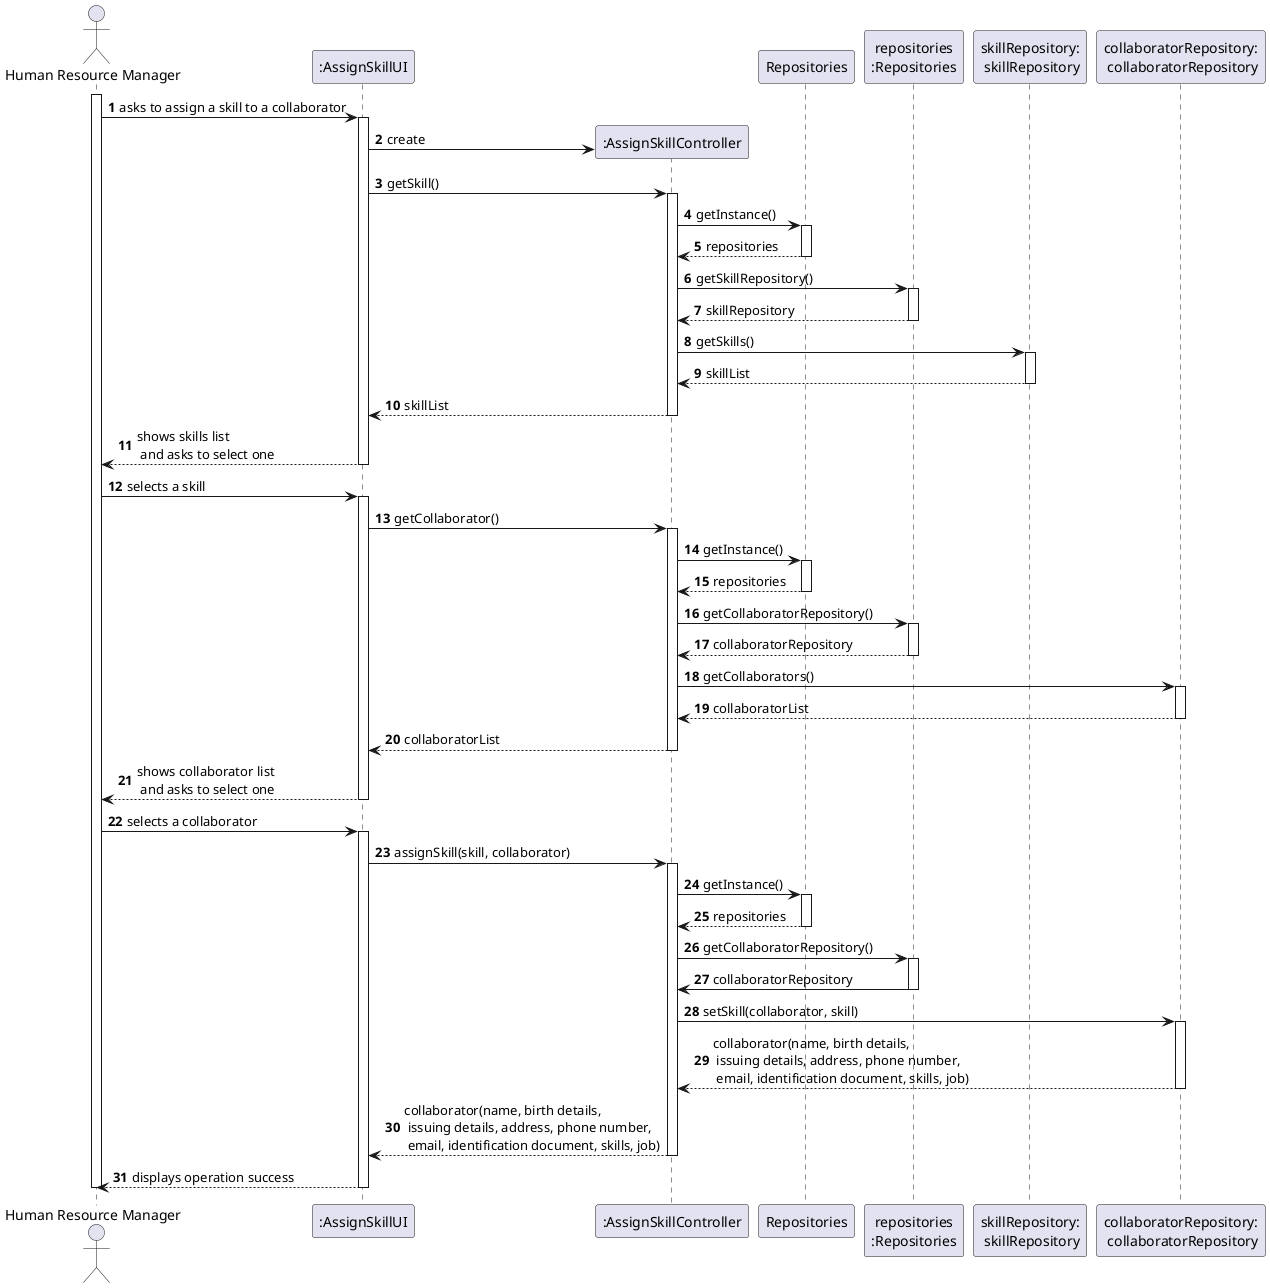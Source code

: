 @startuml
skinparam monochrome false
skinparam packageStyle rectangle
skinparam shadowing false

autonumber

'hide footbox
actor "Human Resource Manager" as ADM
participant ":AssignSkillUI" as UI
participant ":AssignSkillController" as CTRL
participant "Repositories" as RepositorySingleton
participant "repositories\n:Repositories" as PLAT
participant "skillRepository:\n skillRepository" as skillRepository
participant "collaboratorRepository:\n collaboratorRepository" as collaboratorRepository


activate ADM

        ADM -> UI : asks to assign a skill to a collaborator

        activate UI

'            UI --> ADM : requests data (reference, description,  informal \n description, technical description, duration, cost)
            'create CTRL
            UI -> CTRL** : create

            UI -> CTRL : getSkill()
            activate CTRL

                CTRL -> RepositorySingleton : getInstance()
                activate RepositorySingleton

                    RepositorySingleton --> CTRL: repositories
                deactivate RepositorySingleton

                CTRL -> PLAT : getSkillRepository()
                activate PLAT

                    PLAT --> CTRL: skillRepository
                deactivate PLAT

                CTRL -> skillRepository : getSkills()
                activate skillRepository

                    skillRepository --> CTRL : skillList
                deactivate skillRepository

                CTRL --> UI : skillList
            deactivate CTRL

            UI --> ADM : shows skills list\n and asks to select one
        deactivate UI

    ADM -> UI : selects a skill
    activate UI

            UI -> CTRL : getCollaborator()
            activate CTRL

                CTRL -> RepositorySingleton : getInstance()
                activate RepositorySingleton

                    RepositorySingleton --> CTRL: repositories
                deactivate RepositorySingleton

                CTRL -> PLAT : getCollaboratorRepository()
                activate PLAT

                    PLAT --> CTRL: collaboratorRepository
                deactivate PLAT

                CTRL -> collaboratorRepository : getCollaborators()
                activate collaboratorRepository

                    collaboratorRepository --> CTRL : collaboratorList
                deactivate collaboratorRepository

                CTRL --> UI : collaboratorList
            deactivate CTRL

        UI --> ADM : shows collaborator list\n and asks to select one
    deactivate UI

    ADM -> UI : selects a collaborator
    activate UI

        UI -> CTRL : assignSkill(skill, collaborator)
        activate CTRL

                CTRL -> RepositorySingleton : getInstance()
                activate RepositorySingleton

                    RepositorySingleton --> CTRL: repositories
                deactivate RepositorySingleton

                CTRL -> PLAT : getCollaboratorRepository()
                activate PLAT

                    PLAT -> CTRL : collaboratorRepository
                deactivate PLAT

                CTRL -> collaboratorRepository : setSkill(collaborator, skill)
                activate collaboratorRepository

                    collaboratorRepository --> CTRL : collaborator(name, birth details,\n issuing details, address, phone number,\n email, identification document, skills, job)
                deactivate collaboratorRepository
                    CTRL --> UI : collaborator(name, birth details,\n issuing details, address, phone number,\n email, identification document, skills, job)
            deactivate CTRL
            UI --> ADM: displays operation success
    deactivate UI

deactivate ADM

@enduml